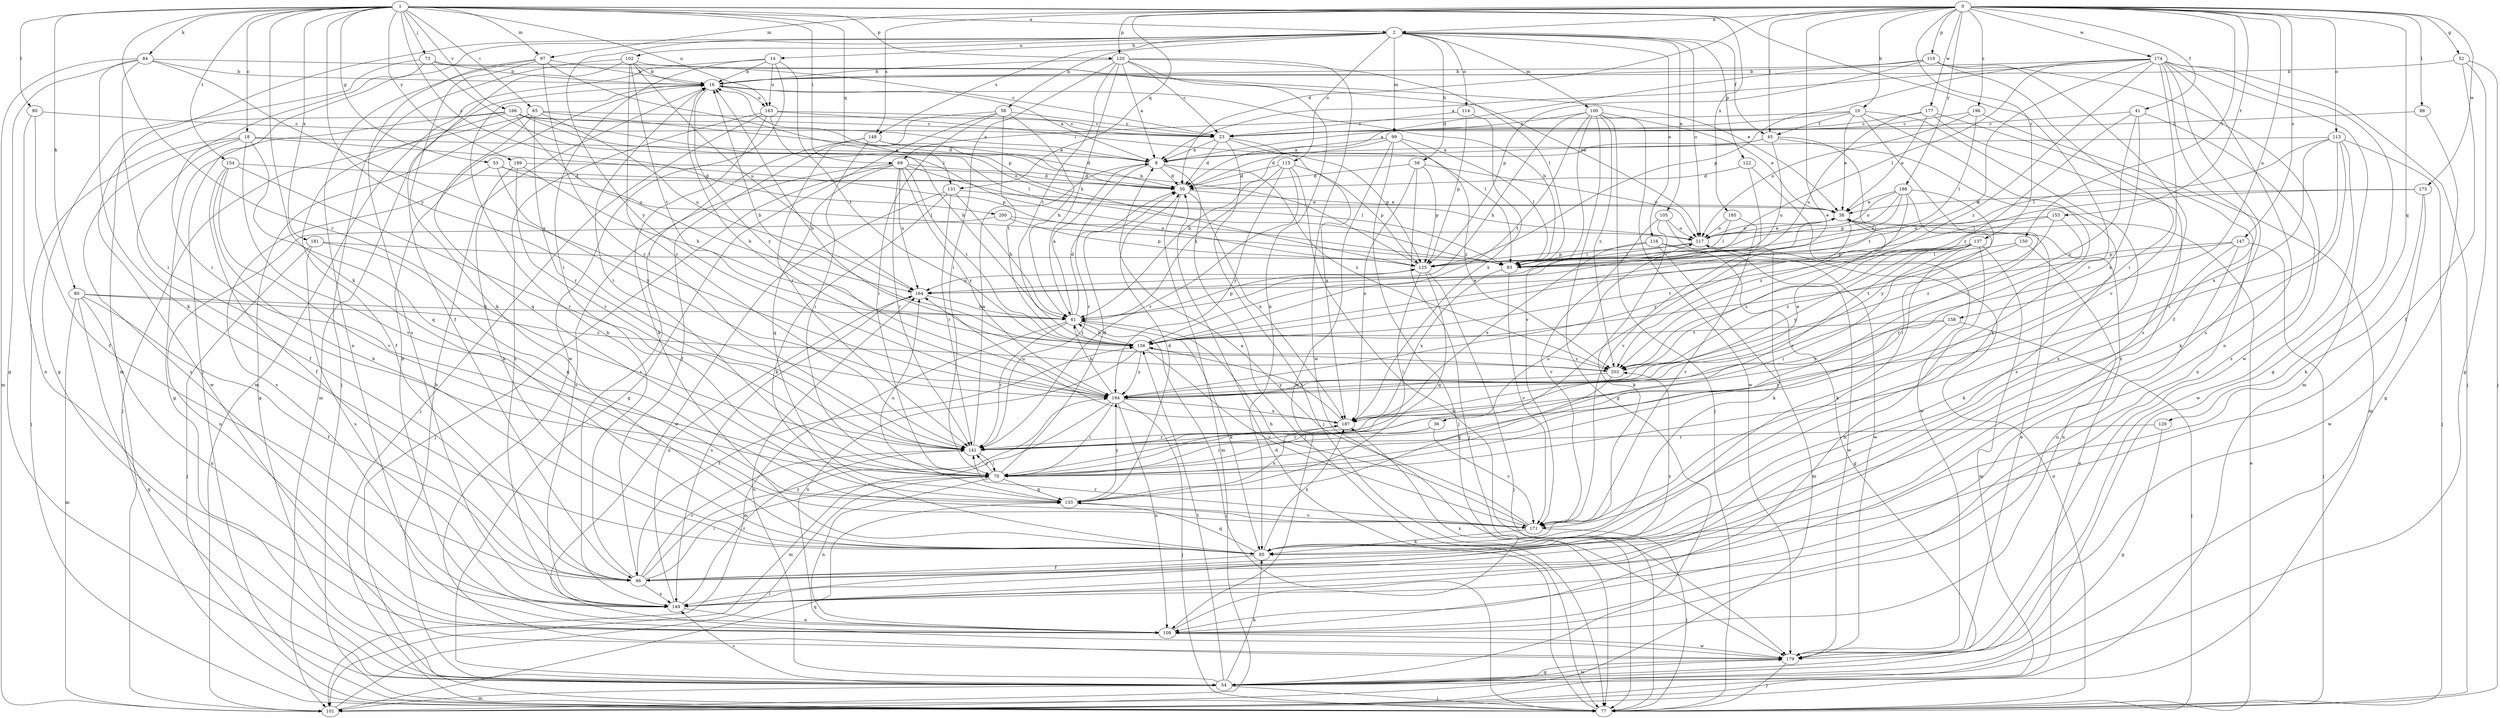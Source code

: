 strict digraph  {
0;
1;
2;
8;
10;
14;
16;
18;
23;
30;
36;
38;
41;
45;
46;
52;
53;
54;
58;
59;
61;
65;
69;
70;
73;
77;
80;
84;
85;
88;
90;
93;
97;
99;
100;
101;
102;
105;
109;
113;
114;
115;
116;
117;
119;
120;
122;
125;
129;
131;
133;
137;
141;
147;
148;
149;
150;
153;
154;
156;
158;
163;
164;
166;
171;
174;
175;
177;
179;
181;
185;
187;
188;
189;
194;
196;
200;
202;
0 -> 2  [label=a];
0 -> 10  [label=b];
0 -> 30  [label=d];
0 -> 36  [label=e];
0 -> 41  [label=f];
0 -> 45  [label=f];
0 -> 52  [label=g];
0 -> 88  [label=l];
0 -> 97  [label=m];
0 -> 113  [label=o];
0 -> 119  [label=p];
0 -> 120  [label=p];
0 -> 129  [label=q];
0 -> 131  [label=q];
0 -> 137  [label=r];
0 -> 147  [label=s];
0 -> 148  [label=s];
0 -> 150  [label=t];
0 -> 153  [label=t];
0 -> 158  [label=u];
0 -> 174  [label=w];
0 -> 175  [label=w];
0 -> 177  [label=w];
0 -> 188  [label=y];
0 -> 196  [label=z];
1 -> 2  [label=a];
1 -> 18  [label=c];
1 -> 53  [label=g];
1 -> 65  [label=i];
1 -> 69  [label=i];
1 -> 73  [label=j];
1 -> 80  [label=k];
1 -> 84  [label=k];
1 -> 85  [label=k];
1 -> 90  [label=l];
1 -> 97  [label=m];
1 -> 120  [label=p];
1 -> 131  [label=q];
1 -> 141  [label=r];
1 -> 154  [label=t];
1 -> 163  [label=u];
1 -> 166  [label=v];
1 -> 171  [label=v];
1 -> 181  [label=x];
1 -> 185  [label=x];
1 -> 189  [label=y];
1 -> 194  [label=y];
1 -> 200  [label=z];
2 -> 14  [label=b];
2 -> 45  [label=f];
2 -> 58  [label=h];
2 -> 59  [label=h];
2 -> 77  [label=j];
2 -> 99  [label=m];
2 -> 100  [label=m];
2 -> 101  [label=m];
2 -> 102  [label=n];
2 -> 105  [label=n];
2 -> 114  [label=o];
2 -> 115  [label=o];
2 -> 116  [label=o];
2 -> 117  [label=o];
2 -> 122  [label=p];
2 -> 148  [label=s];
2 -> 194  [label=y];
8 -> 30  [label=d];
8 -> 77  [label=j];
8 -> 141  [label=r];
8 -> 202  [label=z];
10 -> 8  [label=a];
10 -> 38  [label=e];
10 -> 45  [label=f];
10 -> 69  [label=i];
10 -> 70  [label=i];
10 -> 85  [label=k];
10 -> 149  [label=s];
14 -> 16  [label=b];
14 -> 70  [label=i];
14 -> 101  [label=m];
14 -> 156  [label=t];
14 -> 163  [label=u];
14 -> 179  [label=w];
16 -> 8  [label=a];
16 -> 70  [label=i];
16 -> 101  [label=m];
16 -> 163  [label=u];
16 -> 194  [label=y];
18 -> 8  [label=a];
18 -> 46  [label=f];
18 -> 77  [label=j];
18 -> 125  [label=p];
18 -> 133  [label=q];
18 -> 149  [label=s];
18 -> 171  [label=v];
23 -> 8  [label=a];
23 -> 30  [label=d];
23 -> 77  [label=j];
23 -> 125  [label=p];
23 -> 187  [label=x];
30 -> 38  [label=e];
30 -> 101  [label=m];
30 -> 187  [label=x];
36 -> 70  [label=i];
36 -> 141  [label=r];
36 -> 171  [label=v];
38 -> 117  [label=o];
38 -> 194  [label=y];
41 -> 23  [label=c];
41 -> 149  [label=s];
41 -> 187  [label=x];
41 -> 194  [label=y];
41 -> 202  [label=z];
45 -> 8  [label=a];
45 -> 30  [label=d];
45 -> 149  [label=s];
45 -> 156  [label=t];
45 -> 164  [label=u];
46 -> 16  [label=b];
46 -> 70  [label=i];
46 -> 141  [label=r];
46 -> 149  [label=s];
46 -> 156  [label=t];
46 -> 194  [label=y];
46 -> 202  [label=z];
52 -> 16  [label=b];
52 -> 46  [label=f];
52 -> 54  [label=g];
52 -> 77  [label=j];
53 -> 30  [label=d];
53 -> 93  [label=l];
53 -> 149  [label=s];
53 -> 194  [label=y];
54 -> 16  [label=b];
54 -> 77  [label=j];
54 -> 85  [label=k];
54 -> 101  [label=m];
54 -> 149  [label=s];
54 -> 156  [label=t];
54 -> 164  [label=u];
54 -> 179  [label=w];
58 -> 23  [label=c];
58 -> 54  [label=g];
58 -> 61  [label=h];
58 -> 70  [label=i];
58 -> 141  [label=r];
58 -> 156  [label=t];
59 -> 30  [label=d];
59 -> 77  [label=j];
59 -> 117  [label=o];
59 -> 125  [label=p];
59 -> 187  [label=x];
61 -> 8  [label=a];
61 -> 30  [label=d];
61 -> 77  [label=j];
61 -> 85  [label=k];
61 -> 101  [label=m];
61 -> 125  [label=p];
61 -> 141  [label=r];
61 -> 156  [label=t];
65 -> 23  [label=c];
65 -> 30  [label=d];
65 -> 54  [label=g];
65 -> 77  [label=j];
65 -> 133  [label=q];
65 -> 141  [label=r];
65 -> 164  [label=u];
69 -> 30  [label=d];
69 -> 77  [label=j];
69 -> 93  [label=l];
69 -> 133  [label=q];
69 -> 141  [label=r];
69 -> 149  [label=s];
69 -> 156  [label=t];
69 -> 164  [label=u];
69 -> 194  [label=y];
70 -> 30  [label=d];
70 -> 109  [label=n];
70 -> 117  [label=o];
70 -> 133  [label=q];
70 -> 141  [label=r];
73 -> 16  [label=b];
73 -> 38  [label=e];
73 -> 54  [label=g];
73 -> 70  [label=i];
73 -> 93  [label=l];
77 -> 30  [label=d];
77 -> 38  [label=e];
77 -> 117  [label=o];
80 -> 46  [label=f];
80 -> 54  [label=g];
80 -> 61  [label=h];
80 -> 101  [label=m];
80 -> 109  [label=n];
80 -> 202  [label=z];
84 -> 16  [label=b];
84 -> 23  [label=c];
84 -> 54  [label=g];
84 -> 70  [label=i];
84 -> 85  [label=k];
84 -> 101  [label=m];
84 -> 194  [label=y];
85 -> 46  [label=f];
85 -> 133  [label=q];
85 -> 187  [label=x];
88 -> 23  [label=c];
88 -> 54  [label=g];
90 -> 23  [label=c];
90 -> 46  [label=f];
90 -> 109  [label=n];
93 -> 16  [label=b];
93 -> 171  [label=v];
93 -> 187  [label=x];
97 -> 16  [label=b];
97 -> 85  [label=k];
97 -> 109  [label=n];
97 -> 125  [label=p];
97 -> 141  [label=r];
97 -> 149  [label=s];
99 -> 8  [label=a];
99 -> 61  [label=h];
99 -> 77  [label=j];
99 -> 93  [label=l];
99 -> 109  [label=n];
99 -> 202  [label=z];
100 -> 23  [label=c];
100 -> 38  [label=e];
100 -> 54  [label=g];
100 -> 61  [label=h];
100 -> 77  [label=j];
100 -> 156  [label=t];
100 -> 171  [label=v];
100 -> 179  [label=w];
100 -> 202  [label=z];
101 -> 38  [label=e];
101 -> 70  [label=i];
101 -> 133  [label=q];
102 -> 16  [label=b];
102 -> 46  [label=f];
102 -> 77  [label=j];
102 -> 117  [label=o];
102 -> 141  [label=r];
102 -> 156  [label=t];
102 -> 164  [label=u];
105 -> 85  [label=k];
105 -> 117  [label=o];
105 -> 171  [label=v];
105 -> 179  [label=w];
109 -> 16  [label=b];
109 -> 179  [label=w];
109 -> 187  [label=x];
113 -> 8  [label=a];
113 -> 70  [label=i];
113 -> 77  [label=j];
113 -> 85  [label=k];
113 -> 93  [label=l];
113 -> 179  [label=w];
113 -> 187  [label=x];
114 -> 23  [label=c];
114 -> 125  [label=p];
114 -> 187  [label=x];
115 -> 30  [label=d];
115 -> 61  [label=h];
115 -> 125  [label=p];
115 -> 141  [label=r];
115 -> 179  [label=w];
115 -> 194  [label=y];
116 -> 54  [label=g];
116 -> 93  [label=l];
116 -> 101  [label=m];
116 -> 179  [label=w];
116 -> 187  [label=x];
117 -> 38  [label=e];
117 -> 85  [label=k];
117 -> 93  [label=l];
117 -> 125  [label=p];
119 -> 16  [label=b];
119 -> 30  [label=d];
119 -> 70  [label=i];
119 -> 125  [label=p];
119 -> 149  [label=s];
119 -> 179  [label=w];
120 -> 8  [label=a];
120 -> 16  [label=b];
120 -> 23  [label=c];
120 -> 61  [label=h];
120 -> 70  [label=i];
120 -> 85  [label=k];
120 -> 93  [label=l];
120 -> 156  [label=t];
120 -> 179  [label=w];
122 -> 30  [label=d];
122 -> 171  [label=v];
122 -> 179  [label=w];
125 -> 16  [label=b];
125 -> 70  [label=i];
125 -> 77  [label=j];
125 -> 133  [label=q];
125 -> 164  [label=u];
129 -> 54  [label=g];
129 -> 141  [label=r];
131 -> 38  [label=e];
131 -> 61  [label=h];
131 -> 85  [label=k];
131 -> 141  [label=r];
131 -> 179  [label=w];
133 -> 30  [label=d];
133 -> 164  [label=u];
133 -> 171  [label=v];
133 -> 187  [label=x];
133 -> 194  [label=y];
137 -> 70  [label=i];
137 -> 85  [label=k];
137 -> 101  [label=m];
137 -> 109  [label=n];
137 -> 125  [label=p];
137 -> 141  [label=r];
137 -> 156  [label=t];
137 -> 194  [label=y];
137 -> 202  [label=z];
141 -> 8  [label=a];
141 -> 70  [label=i];
147 -> 77  [label=j];
147 -> 85  [label=k];
147 -> 109  [label=n];
147 -> 125  [label=p];
147 -> 156  [label=t];
148 -> 8  [label=a];
148 -> 30  [label=d];
148 -> 46  [label=f];
148 -> 70  [label=i];
148 -> 149  [label=s];
149 -> 109  [label=n];
149 -> 141  [label=r];
149 -> 164  [label=u];
150 -> 93  [label=l];
150 -> 109  [label=n];
150 -> 202  [label=z];
153 -> 117  [label=o];
153 -> 141  [label=r];
153 -> 164  [label=u];
153 -> 202  [label=z];
154 -> 30  [label=d];
154 -> 46  [label=f];
154 -> 85  [label=k];
154 -> 141  [label=r];
154 -> 171  [label=v];
156 -> 16  [label=b];
156 -> 38  [label=e];
156 -> 61  [label=h];
156 -> 109  [label=n];
156 -> 171  [label=v];
156 -> 194  [label=y];
156 -> 202  [label=z];
158 -> 77  [label=j];
158 -> 141  [label=r];
158 -> 156  [label=t];
158 -> 194  [label=y];
163 -> 23  [label=c];
163 -> 61  [label=h];
163 -> 77  [label=j];
163 -> 85  [label=k];
163 -> 93  [label=l];
163 -> 149  [label=s];
164 -> 61  [label=h];
164 -> 149  [label=s];
166 -> 8  [label=a];
166 -> 23  [label=c];
166 -> 46  [label=f];
166 -> 54  [label=g];
166 -> 93  [label=l];
166 -> 117  [label=o];
166 -> 164  [label=u];
166 -> 179  [label=w];
171 -> 8  [label=a];
171 -> 61  [label=h];
171 -> 77  [label=j];
171 -> 85  [label=k];
171 -> 141  [label=r];
174 -> 8  [label=a];
174 -> 16  [label=b];
174 -> 46  [label=f];
174 -> 54  [label=g];
174 -> 77  [label=j];
174 -> 93  [label=l];
174 -> 101  [label=m];
174 -> 109  [label=n];
174 -> 125  [label=p];
174 -> 149  [label=s];
174 -> 156  [label=t];
174 -> 171  [label=v];
174 -> 202  [label=z];
175 -> 38  [label=e];
175 -> 85  [label=k];
175 -> 93  [label=l];
175 -> 179  [label=w];
177 -> 23  [label=c];
177 -> 38  [label=e];
177 -> 109  [label=n];
177 -> 149  [label=s];
177 -> 164  [label=u];
179 -> 38  [label=e];
179 -> 54  [label=g];
179 -> 77  [label=j];
181 -> 77  [label=j];
181 -> 93  [label=l];
181 -> 133  [label=q];
181 -> 149  [label=s];
185 -> 93  [label=l];
185 -> 117  [label=o];
185 -> 171  [label=v];
187 -> 141  [label=r];
187 -> 156  [label=t];
187 -> 164  [label=u];
188 -> 38  [label=e];
188 -> 70  [label=i];
188 -> 93  [label=l];
188 -> 117  [label=o];
188 -> 125  [label=p];
188 -> 194  [label=y];
188 -> 202  [label=z];
189 -> 30  [label=d];
189 -> 61  [label=h];
189 -> 85  [label=k];
189 -> 141  [label=r];
194 -> 16  [label=b];
194 -> 38  [label=e];
194 -> 61  [label=h];
194 -> 70  [label=i];
194 -> 77  [label=j];
194 -> 101  [label=m];
194 -> 109  [label=n];
194 -> 187  [label=x];
196 -> 23  [label=c];
196 -> 93  [label=l];
196 -> 101  [label=m];
196 -> 117  [label=o];
200 -> 109  [label=n];
200 -> 117  [label=o];
200 -> 125  [label=p];
202 -> 16  [label=b];
202 -> 133  [label=q];
202 -> 194  [label=y];
}
